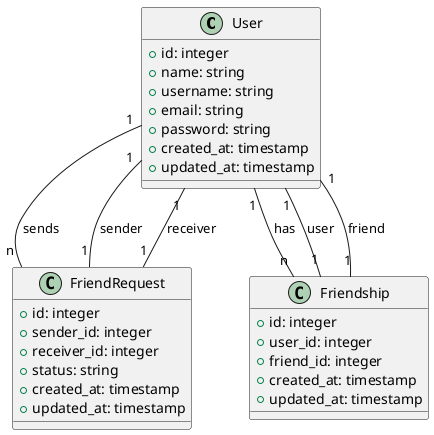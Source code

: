 @startuml Friend ERD

class User {
    +id: integer
    +name: string
    +username: string
    +email: string
    +password: string
    +created_at: timestamp
    +updated_at: timestamp
}

class FriendRequest {
    +id: integer
    +sender_id: integer
    +receiver_id: integer
    +status: string
    +created_at: timestamp
    +updated_at: timestamp
}

class Friendship {
    +id: integer
    +user_id: integer
    +friend_id: integer
    +created_at: timestamp
    +updated_at: timestamp
}

User "1" -- "n" FriendRequest : sends
User "1" -- "n" Friendship : has
Friendship "1" -- "1" User : user
Friendship "1" -- "1" User : friend
FriendRequest "1" -- "1" User : sender
FriendRequest "1" -- "1" User : receiver

@enduml
